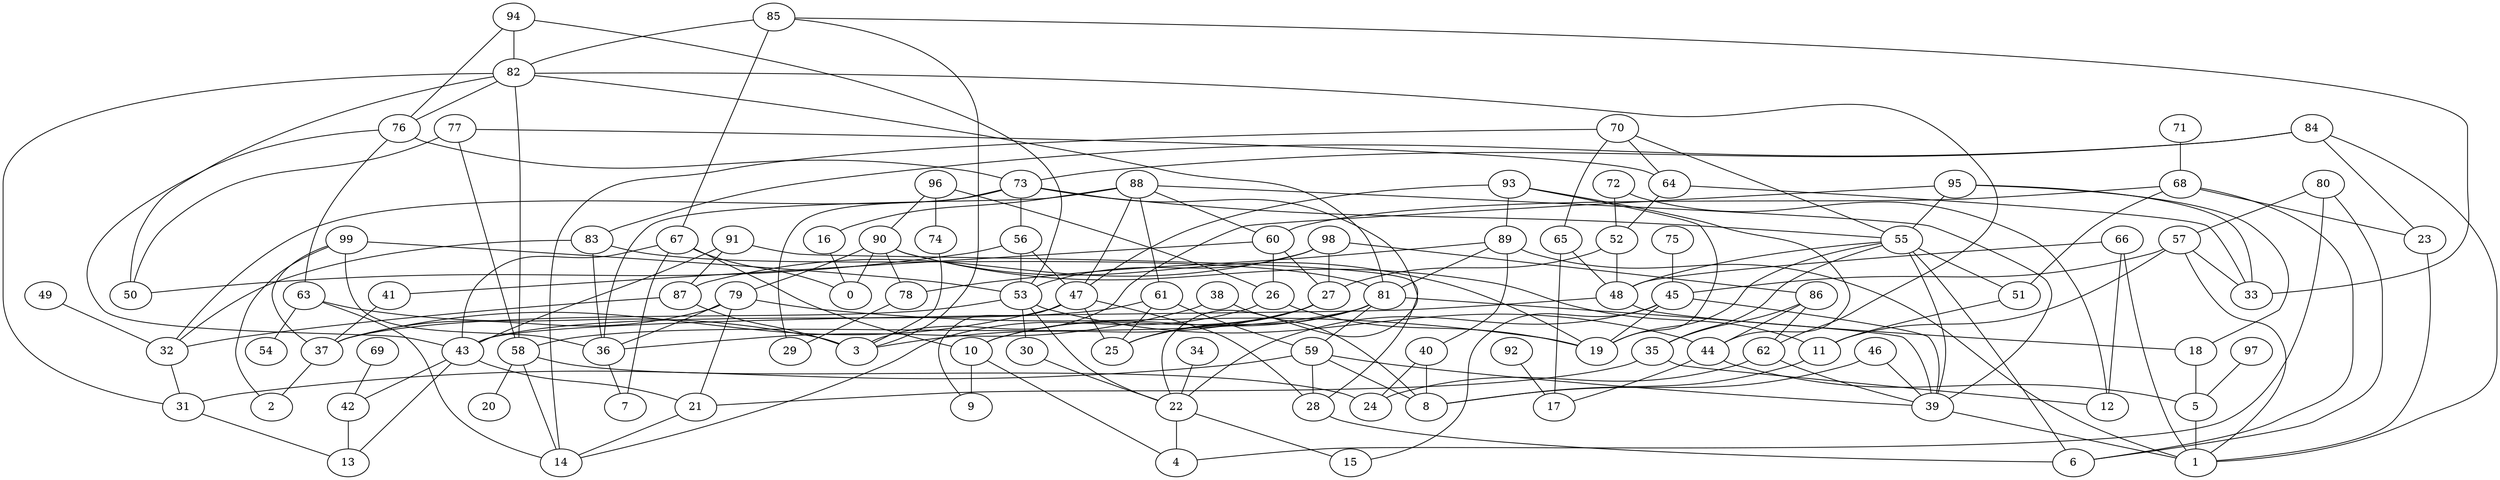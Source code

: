 /* Created by igraph 0.7.0 */
graph {
  0;
  1;
  2;
  3;
  4;
  5;
  6;
  7;
  8;
  9;
  10;
  11;
  12;
  13;
  14;
  15;
  16;
  17;
  18;
  19;
  20;
  21;
  22;
  23;
  24;
  25;
  26;
  27;
  28;
  29;
  30;
  31;
  32;
  33;
  34;
  35;
  36;
  37;
  38;
  39;
  40;
  41;
  42;
  43;
  44;
  45;
  46;
  47;
  48;
  49;
  50;
  51;
  52;
  53;
  54;
  55;
  56;
  57;
  58;
  59;
  60;
  61;
  62;
  63;
  64;
  65;
  66;
  67;
  68;
  69;
  70;
  71;
  72;
  73;
  74;
  75;
  76;
  77;
  78;
  79;
  80;
  81;
  82;
  83;
  84;
  85;
  86;
  87;
  88;
  89;
  90;
  91;
  92;
  93;
  94;
  95;
  96;
  97;
  98;
  99;

  16 -- 0;
  67 -- 0;
  90 -- 0;
  5 -- 1;
  23 -- 1;
  39 -- 1;
  57 -- 1;
  66 -- 1;
  84 -- 1;
  89 -- 1;
  37 -- 2;
  99 -- 2;
  27 -- 3;
  63 -- 3;
  74 -- 3;
  85 -- 3;
  87 -- 3;
  95 -- 3;
  10 -- 4;
  22 -- 4;
  80 -- 4;
  18 -- 5;
  44 -- 5;
  97 -- 5;
  28 -- 6;
  55 -- 6;
  68 -- 6;
  80 -- 6;
  36 -- 7;
  67 -- 7;
  11 -- 8;
  38 -- 8;
  40 -- 8;
  46 -- 8;
  59 -- 8;
  10 -- 9;
  47 -- 9;
  27 -- 10;
  67 -- 10;
  81 -- 10;
  51 -- 11;
  57 -- 11;
  90 -- 11;
  35 -- 12;
  66 -- 12;
  72 -- 12;
  31 -- 13;
  42 -- 13;
  43 -- 13;
  21 -- 14;
  26 -- 14;
  58 -- 14;
  63 -- 14;
  70 -- 14;
  22 -- 15;
  45 -- 15;
  88 -- 16;
  44 -- 17;
  65 -- 17;
  92 -- 17;
  48 -- 18;
  95 -- 18;
  26 -- 19;
  45 -- 19;
  55 -- 19;
  79 -- 19;
  90 -- 19;
  93 -- 19;
  58 -- 20;
  35 -- 21;
  43 -- 21;
  79 -- 21;
  30 -- 22;
  34 -- 22;
  45 -- 22;
  53 -- 22;
  73 -- 22;
  68 -- 23;
  84 -- 23;
  40 -- 24;
  58 -- 24;
  62 -- 24;
  27 -- 25;
  47 -- 25;
  61 -- 25;
  81 -- 25;
  60 -- 26;
  96 -- 26;
  52 -- 27;
  60 -- 27;
  98 -- 27;
  47 -- 28;
  59 -- 28;
  91 -- 28;
  73 -- 29;
  78 -- 29;
  53 -- 30;
  32 -- 31;
  59 -- 31;
  82 -- 31;
  49 -- 32;
  73 -- 32;
  83 -- 32;
  87 -- 32;
  57 -- 33;
  64 -- 33;
  85 -- 33;
  95 -- 33;
  55 -- 35;
  86 -- 35;
  38 -- 36;
  79 -- 36;
  83 -- 36;
  88 -- 36;
  99 -- 36;
  41 -- 37;
  47 -- 37;
  53 -- 37;
  79 -- 37;
  99 -- 37;
  45 -- 39;
  46 -- 39;
  55 -- 39;
  59 -- 39;
  62 -- 39;
  81 -- 39;
  88 -- 39;
  89 -- 40;
  60 -- 41;
  43 -- 42;
  69 -- 42;
  48 -- 43;
  61 -- 43;
  67 -- 43;
  76 -- 43;
  91 -- 43;
  53 -- 44;
  86 -- 44;
  93 -- 44;
  57 -- 45;
  75 -- 45;
  56 -- 47;
  88 -- 47;
  93 -- 47;
  52 -- 48;
  55 -- 48;
  65 -- 48;
  66 -- 48;
  56 -- 50;
  77 -- 50;
  82 -- 50;
  55 -- 51;
  68 -- 51;
  64 -- 52;
  72 -- 52;
  56 -- 53;
  94 -- 53;
  98 -- 53;
  99 -- 53;
  63 -- 54;
  70 -- 55;
  73 -- 55;
  95 -- 55;
  73 -- 56;
  80 -- 57;
  77 -- 58;
  81 -- 58;
  82 -- 58;
  61 -- 59;
  81 -- 59;
  68 -- 60;
  88 -- 60;
  88 -- 61;
  82 -- 62;
  86 -- 62;
  76 -- 63;
  70 -- 64;
  77 -- 64;
  70 -- 65;
  85 -- 67;
  71 -- 68;
  76 -- 73;
  84 -- 73;
  96 -- 74;
  82 -- 76;
  94 -- 76;
  89 -- 78;
  90 -- 78;
  90 -- 79;
  82 -- 81;
  83 -- 81;
  89 -- 81;
  85 -- 82;
  94 -- 82;
  84 -- 83;
  98 -- 86;
  91 -- 87;
  98 -- 87;
  93 -- 89;
  96 -- 90;
}
